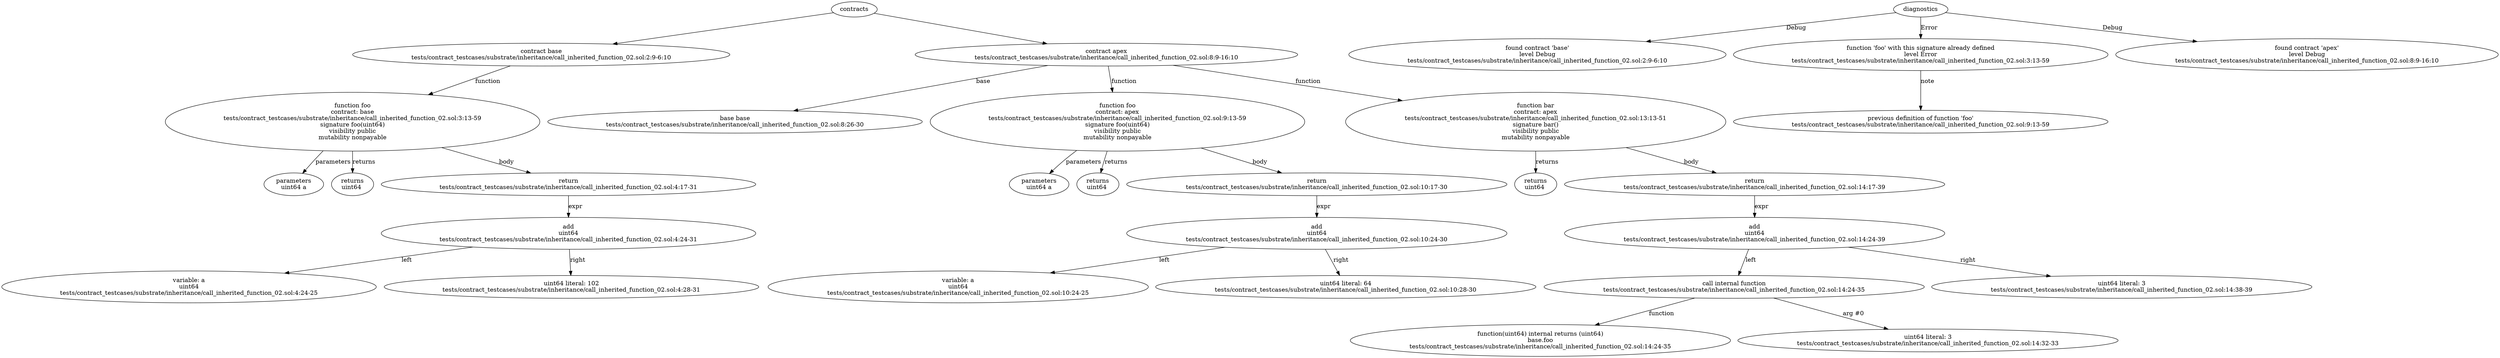 strict digraph "tests/contract_testcases/substrate/inheritance/call_inherited_function_02.sol" {
	contract [label="contract base\ntests/contract_testcases/substrate/inheritance/call_inherited_function_02.sol:2:9-6:10"]
	foo [label="function foo\ncontract: base\ntests/contract_testcases/substrate/inheritance/call_inherited_function_02.sol:3:13-59\nsignature foo(uint64)\nvisibility public\nmutability nonpayable"]
	parameters [label="parameters\nuint64 a"]
	returns [label="returns\nuint64 "]
	return [label="return\ntests/contract_testcases/substrate/inheritance/call_inherited_function_02.sol:4:17-31"]
	add [label="add\nuint64\ntests/contract_testcases/substrate/inheritance/call_inherited_function_02.sol:4:24-31"]
	variable [label="variable: a\nuint64\ntests/contract_testcases/substrate/inheritance/call_inherited_function_02.sol:4:24-25"]
	number_literal [label="uint64 literal: 102\ntests/contract_testcases/substrate/inheritance/call_inherited_function_02.sol:4:28-31"]
	contract_9 [label="contract apex\ntests/contract_testcases/substrate/inheritance/call_inherited_function_02.sol:8:9-16:10"]
	base [label="base base\ntests/contract_testcases/substrate/inheritance/call_inherited_function_02.sol:8:26-30"]
	foo_11 [label="function foo\ncontract: apex\ntests/contract_testcases/substrate/inheritance/call_inherited_function_02.sol:9:13-59\nsignature foo(uint64)\nvisibility public\nmutability nonpayable"]
	parameters_12 [label="parameters\nuint64 a"]
	returns_13 [label="returns\nuint64 "]
	return_14 [label="return\ntests/contract_testcases/substrate/inheritance/call_inherited_function_02.sol:10:17-30"]
	add_15 [label="add\nuint64\ntests/contract_testcases/substrate/inheritance/call_inherited_function_02.sol:10:24-30"]
	variable_16 [label="variable: a\nuint64\ntests/contract_testcases/substrate/inheritance/call_inherited_function_02.sol:10:24-25"]
	number_literal_17 [label="uint64 literal: 64\ntests/contract_testcases/substrate/inheritance/call_inherited_function_02.sol:10:28-30"]
	bar [label="function bar\ncontract: apex\ntests/contract_testcases/substrate/inheritance/call_inherited_function_02.sol:13:13-51\nsignature bar()\nvisibility public\nmutability nonpayable"]
	returns_19 [label="returns\nuint64 "]
	return_20 [label="return\ntests/contract_testcases/substrate/inheritance/call_inherited_function_02.sol:14:17-39"]
	add_21 [label="add\nuint64\ntests/contract_testcases/substrate/inheritance/call_inherited_function_02.sol:14:24-39"]
	call_internal_function [label="call internal function\ntests/contract_testcases/substrate/inheritance/call_inherited_function_02.sol:14:24-35"]
	internal_function [label="function(uint64) internal returns (uint64)\nbase.foo\ntests/contract_testcases/substrate/inheritance/call_inherited_function_02.sol:14:24-35"]
	number_literal_24 [label="uint64 literal: 3\ntests/contract_testcases/substrate/inheritance/call_inherited_function_02.sol:14:32-33"]
	number_literal_25 [label="uint64 literal: 3\ntests/contract_testcases/substrate/inheritance/call_inherited_function_02.sol:14:38-39"]
	diagnostic [label="found contract 'base'\nlevel Debug\ntests/contract_testcases/substrate/inheritance/call_inherited_function_02.sol:2:9-6:10"]
	diagnostic_28 [label="function 'foo' with this signature already defined\nlevel Error\ntests/contract_testcases/substrate/inheritance/call_inherited_function_02.sol:3:13-59"]
	note [label="previous definition of function 'foo'\ntests/contract_testcases/substrate/inheritance/call_inherited_function_02.sol:9:13-59"]
	diagnostic_30 [label="found contract 'apex'\nlevel Debug\ntests/contract_testcases/substrate/inheritance/call_inherited_function_02.sol:8:9-16:10"]
	contracts -> contract
	contract -> foo [label="function"]
	foo -> parameters [label="parameters"]
	foo -> returns [label="returns"]
	foo -> return [label="body"]
	return -> add [label="expr"]
	add -> variable [label="left"]
	add -> number_literal [label="right"]
	contracts -> contract_9
	contract_9 -> base [label="base"]
	contract_9 -> foo_11 [label="function"]
	foo_11 -> parameters_12 [label="parameters"]
	foo_11 -> returns_13 [label="returns"]
	foo_11 -> return_14 [label="body"]
	return_14 -> add_15 [label="expr"]
	add_15 -> variable_16 [label="left"]
	add_15 -> number_literal_17 [label="right"]
	contract_9 -> bar [label="function"]
	bar -> returns_19 [label="returns"]
	bar -> return_20 [label="body"]
	return_20 -> add_21 [label="expr"]
	add_21 -> call_internal_function [label="left"]
	call_internal_function -> internal_function [label="function"]
	call_internal_function -> number_literal_24 [label="arg #0"]
	add_21 -> number_literal_25 [label="right"]
	diagnostics -> diagnostic [label="Debug"]
	diagnostics -> diagnostic_28 [label="Error"]
	diagnostic_28 -> note [label="note"]
	diagnostics -> diagnostic_30 [label="Debug"]
}
